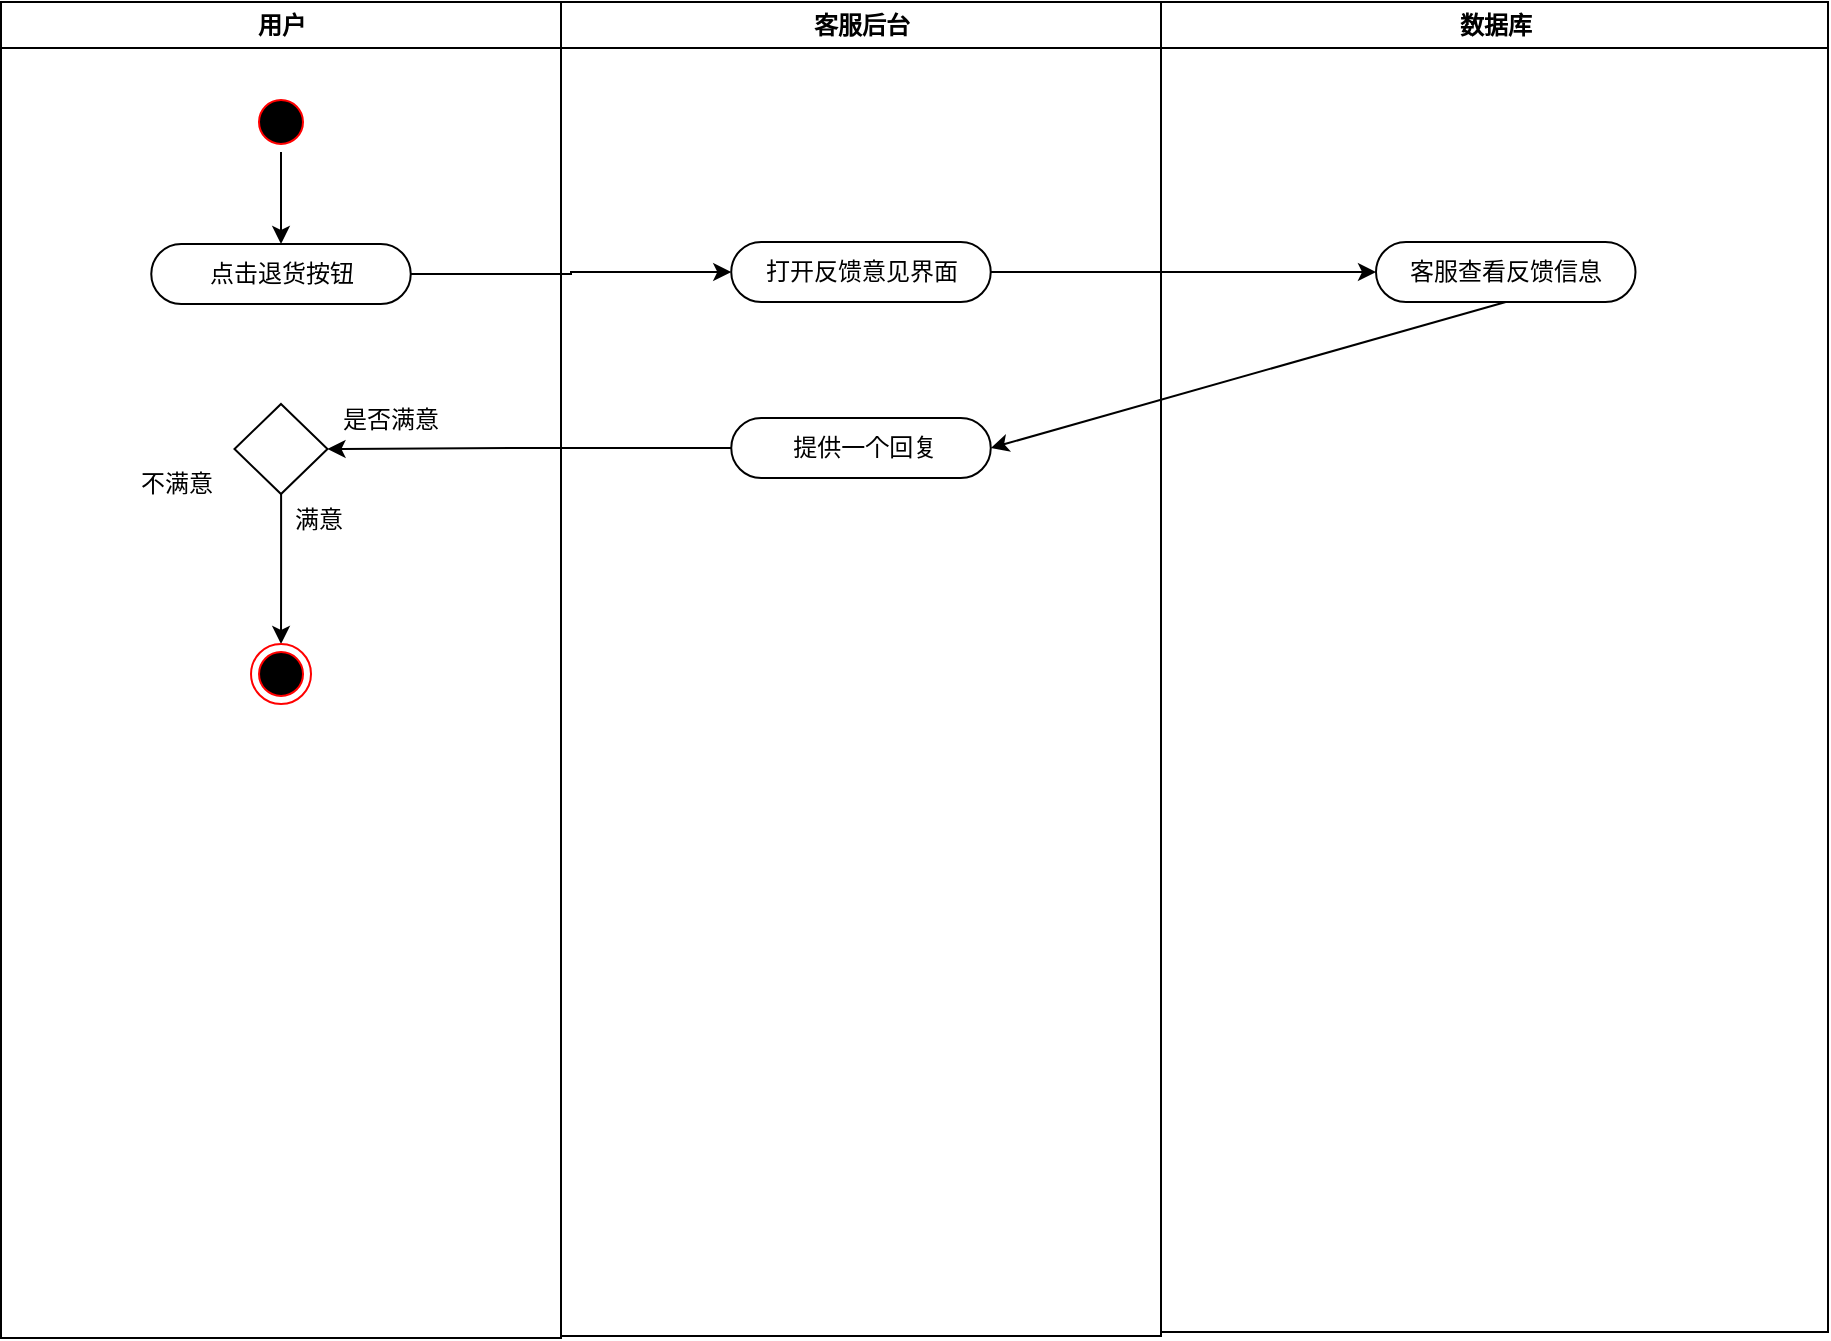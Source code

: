 <mxfile version="17.4.5" type="github">
  <diagram id="DganD6F-rB5YPHG4zeg4" name="第 1 页">
    <mxGraphModel dx="1036" dy="557" grid="0" gridSize="10" guides="1" tooltips="1" connect="1" arrows="1" fold="1" page="1" pageScale="1" pageWidth="1169" pageHeight="827" math="0" shadow="0">
      <root>
        <mxCell id="0" />
        <mxCell id="1" parent="0" />
        <mxCell id="D1vMNWqhvlheflFFIrMF-1" value="用户" style="swimlane;whiteSpace=wrap" vertex="1" parent="1">
          <mxGeometry x="164.5" y="127" width="280" height="668" as="geometry" />
        </mxCell>
        <mxCell id="D1vMNWqhvlheflFFIrMF-2" style="edgeStyle=orthogonalEdgeStyle;rounded=0;orthogonalLoop=1;jettySize=auto;html=1;entryX=0.5;entryY=0;entryDx=0;entryDy=0;" edge="1" parent="D1vMNWqhvlheflFFIrMF-1" source="D1vMNWqhvlheflFFIrMF-3" target="D1vMNWqhvlheflFFIrMF-4">
          <mxGeometry relative="1" as="geometry" />
        </mxCell>
        <mxCell id="D1vMNWqhvlheflFFIrMF-3" value="" style="ellipse;shape=startState;fillColor=#000000;strokeColor=#ff0000;" vertex="1" parent="D1vMNWqhvlheflFFIrMF-1">
          <mxGeometry x="125" y="45" width="30" height="30" as="geometry" />
        </mxCell>
        <mxCell id="D1vMNWqhvlheflFFIrMF-4" value="点击退货按钮" style="rounded=1;whiteSpace=wrap;html=1;arcSize=50;" vertex="1" parent="D1vMNWqhvlheflFFIrMF-1">
          <mxGeometry x="75.13" y="121" width="129.75" height="30" as="geometry" />
        </mxCell>
        <mxCell id="D1vMNWqhvlheflFFIrMF-6" style="edgeStyle=orthogonalEdgeStyle;rounded=0;orthogonalLoop=1;jettySize=auto;html=1;entryX=0.5;entryY=0;entryDx=0;entryDy=0;" edge="1" parent="D1vMNWqhvlheflFFIrMF-1" source="D1vMNWqhvlheflFFIrMF-7" target="D1vMNWqhvlheflFFIrMF-10">
          <mxGeometry relative="1" as="geometry" />
        </mxCell>
        <mxCell id="D1vMNWqhvlheflFFIrMF-7" value="" style="rhombus;whiteSpace=wrap;html=1;" vertex="1" parent="D1vMNWqhvlheflFFIrMF-1">
          <mxGeometry x="116.75" y="201" width="46.5" height="45" as="geometry" />
        </mxCell>
        <mxCell id="D1vMNWqhvlheflFFIrMF-8" value="满意" style="text;html=1;align=center;verticalAlign=middle;resizable=0;points=[];autosize=1;strokeColor=none;fillColor=none;" vertex="1" parent="D1vMNWqhvlheflFFIrMF-1">
          <mxGeometry x="141.25" y="250" width="34" height="18" as="geometry" />
        </mxCell>
        <mxCell id="D1vMNWqhvlheflFFIrMF-9" value="不满意" style="text;html=1;align=center;verticalAlign=middle;resizable=0;points=[];autosize=1;strokeColor=none;fillColor=none;" vertex="1" parent="D1vMNWqhvlheflFFIrMF-1">
          <mxGeometry x="64.5" y="232" width="46" height="18" as="geometry" />
        </mxCell>
        <mxCell id="D1vMNWqhvlheflFFIrMF-10" value="" style="ellipse;html=1;shape=endState;fillColor=#000000;strokeColor=#ff0000;" vertex="1" parent="D1vMNWqhvlheflFFIrMF-1">
          <mxGeometry x="125.01" y="321" width="30" height="30" as="geometry" />
        </mxCell>
        <mxCell id="D1vMNWqhvlheflFFIrMF-11" value="客服后台" style="swimlane;whiteSpace=wrap" vertex="1" parent="1">
          <mxGeometry x="444.5" y="127" width="300" height="667" as="geometry" />
        </mxCell>
        <mxCell id="D1vMNWqhvlheflFFIrMF-12" value="打开反馈意见界面" style="rounded=1;whiteSpace=wrap;html=1;arcSize=50;" vertex="1" parent="D1vMNWqhvlheflFFIrMF-11">
          <mxGeometry x="85.12" y="120" width="129.75" height="30" as="geometry" />
        </mxCell>
        <mxCell id="D1vMNWqhvlheflFFIrMF-13" value="&amp;nbsp;提供一个回复" style="rounded=1;whiteSpace=wrap;html=1;arcSize=50;" vertex="1" parent="D1vMNWqhvlheflFFIrMF-11">
          <mxGeometry x="85.13" y="208" width="129.75" height="30" as="geometry" />
        </mxCell>
        <mxCell id="D1vMNWqhvlheflFFIrMF-14" value="数据库" style="swimlane;whiteSpace=wrap;startSize=23;" vertex="1" parent="1">
          <mxGeometry x="744.5" y="127" width="333.5" height="665" as="geometry" />
        </mxCell>
        <mxCell id="D1vMNWqhvlheflFFIrMF-15" value="客服查看反馈信息" style="rounded=1;whiteSpace=wrap;html=1;arcSize=50;" vertex="1" parent="D1vMNWqhvlheflFFIrMF-14">
          <mxGeometry x="107.5" y="120" width="129.75" height="30" as="geometry" />
        </mxCell>
        <mxCell id="D1vMNWqhvlheflFFIrMF-16" style="edgeStyle=orthogonalEdgeStyle;rounded=0;orthogonalLoop=1;jettySize=auto;html=1;entryX=0;entryY=0.5;entryDx=0;entryDy=0;" edge="1" parent="1" source="D1vMNWqhvlheflFFIrMF-4" target="D1vMNWqhvlheflFFIrMF-12">
          <mxGeometry relative="1" as="geometry" />
        </mxCell>
        <mxCell id="D1vMNWqhvlheflFFIrMF-17" style="edgeStyle=orthogonalEdgeStyle;rounded=0;orthogonalLoop=1;jettySize=auto;html=1;entryX=0;entryY=0.5;entryDx=0;entryDy=0;" edge="1" parent="1" source="D1vMNWqhvlheflFFIrMF-12" target="D1vMNWqhvlheflFFIrMF-15">
          <mxGeometry relative="1" as="geometry" />
        </mxCell>
        <mxCell id="D1vMNWqhvlheflFFIrMF-18" style="edgeStyle=orthogonalEdgeStyle;rounded=0;orthogonalLoop=1;jettySize=auto;html=1;entryX=1;entryY=0.5;entryDx=0;entryDy=0;" edge="1" parent="1" source="D1vMNWqhvlheflFFIrMF-13" target="D1vMNWqhvlheflFFIrMF-7">
          <mxGeometry relative="1" as="geometry">
            <mxPoint x="369.38" y="351" as="targetPoint" />
          </mxGeometry>
        </mxCell>
        <mxCell id="D1vMNWqhvlheflFFIrMF-19" style="rounded=0;orthogonalLoop=1;jettySize=auto;html=1;entryX=1;entryY=0.5;entryDx=0;entryDy=0;exitX=0.5;exitY=1;exitDx=0;exitDy=0;" edge="1" parent="1" source="D1vMNWqhvlheflFFIrMF-15" target="D1vMNWqhvlheflFFIrMF-13">
          <mxGeometry relative="1" as="geometry" />
        </mxCell>
        <mxCell id="D1vMNWqhvlheflFFIrMF-20" value="是否满意" style="text;html=1;align=center;verticalAlign=middle;resizable=0;points=[];autosize=1;strokeColor=none;fillColor=none;" vertex="1" parent="1">
          <mxGeometry x="330" y="327" width="58" height="18" as="geometry" />
        </mxCell>
      </root>
    </mxGraphModel>
  </diagram>
</mxfile>
